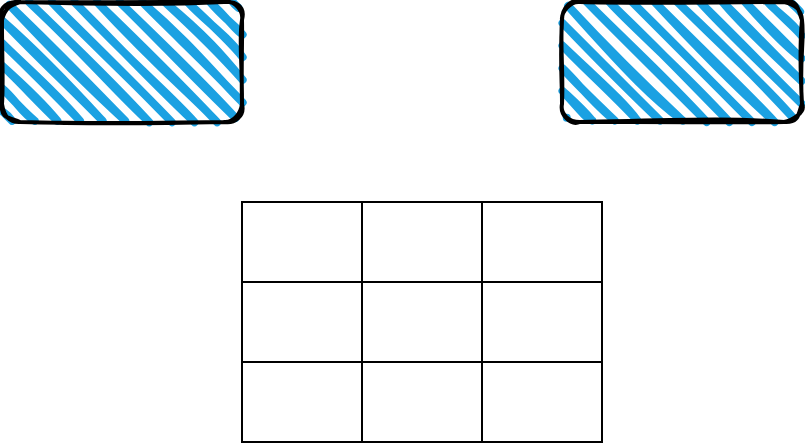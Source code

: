 <mxfile version="14.7.2" type="github">
  <diagram id="kgpKYQtTHZ0yAKxKKP6v" name="Page-1">
    <mxGraphModel dx="1069" dy="577" grid="1" gridSize="10" guides="1" tooltips="1" connect="1" arrows="1" fold="1" page="1" pageScale="1" pageWidth="850" pageHeight="1100" math="0" shadow="0">
      <root>
        <mxCell id="0" />
        <mxCell id="1" parent="0" />
        <mxCell id="-NZ-_WyKZaC8VqQ-9OTQ-1" value="" style="shape=table;html=1;whiteSpace=wrap;startSize=0;container=1;collapsible=0;childLayout=tableLayout;" vertex="1" parent="1">
          <mxGeometry x="300" y="480" width="180" height="120" as="geometry" />
        </mxCell>
        <mxCell id="-NZ-_WyKZaC8VqQ-9OTQ-2" value="" style="shape=partialRectangle;html=1;whiteSpace=wrap;collapsible=0;dropTarget=0;pointerEvents=0;fillColor=none;top=0;left=0;bottom=0;right=0;points=[[0,0.5],[1,0.5]];portConstraint=eastwest;" vertex="1" parent="-NZ-_WyKZaC8VqQ-9OTQ-1">
          <mxGeometry width="180" height="40" as="geometry" />
        </mxCell>
        <mxCell id="-NZ-_WyKZaC8VqQ-9OTQ-3" value="" style="shape=partialRectangle;html=1;whiteSpace=wrap;connectable=0;fillColor=none;top=0;left=0;bottom=0;right=0;overflow=hidden;" vertex="1" parent="-NZ-_WyKZaC8VqQ-9OTQ-2">
          <mxGeometry width="60" height="40" as="geometry" />
        </mxCell>
        <mxCell id="-NZ-_WyKZaC8VqQ-9OTQ-4" value="" style="shape=partialRectangle;html=1;whiteSpace=wrap;connectable=0;fillColor=none;top=0;left=0;bottom=0;right=0;overflow=hidden;" vertex="1" parent="-NZ-_WyKZaC8VqQ-9OTQ-2">
          <mxGeometry x="60" width="60" height="40" as="geometry" />
        </mxCell>
        <mxCell id="-NZ-_WyKZaC8VqQ-9OTQ-5" value="" style="shape=partialRectangle;html=1;whiteSpace=wrap;connectable=0;fillColor=none;top=0;left=0;bottom=0;right=0;overflow=hidden;" vertex="1" parent="-NZ-_WyKZaC8VqQ-9OTQ-2">
          <mxGeometry x="120" width="60" height="40" as="geometry" />
        </mxCell>
        <mxCell id="-NZ-_WyKZaC8VqQ-9OTQ-6" value="" style="shape=partialRectangle;html=1;whiteSpace=wrap;collapsible=0;dropTarget=0;pointerEvents=0;fillColor=none;top=0;left=0;bottom=0;right=0;points=[[0,0.5],[1,0.5]];portConstraint=eastwest;" vertex="1" parent="-NZ-_WyKZaC8VqQ-9OTQ-1">
          <mxGeometry y="40" width="180" height="40" as="geometry" />
        </mxCell>
        <mxCell id="-NZ-_WyKZaC8VqQ-9OTQ-7" value="" style="shape=partialRectangle;html=1;whiteSpace=wrap;connectable=0;fillColor=none;top=0;left=0;bottom=0;right=0;overflow=hidden;" vertex="1" parent="-NZ-_WyKZaC8VqQ-9OTQ-6">
          <mxGeometry width="60" height="40" as="geometry" />
        </mxCell>
        <mxCell id="-NZ-_WyKZaC8VqQ-9OTQ-8" value="" style="shape=partialRectangle;html=1;whiteSpace=wrap;connectable=0;fillColor=none;top=0;left=0;bottom=0;right=0;overflow=hidden;" vertex="1" parent="-NZ-_WyKZaC8VqQ-9OTQ-6">
          <mxGeometry x="60" width="60" height="40" as="geometry" />
        </mxCell>
        <mxCell id="-NZ-_WyKZaC8VqQ-9OTQ-9" value="" style="shape=partialRectangle;html=1;whiteSpace=wrap;connectable=0;fillColor=none;top=0;left=0;bottom=0;right=0;overflow=hidden;" vertex="1" parent="-NZ-_WyKZaC8VqQ-9OTQ-6">
          <mxGeometry x="120" width="60" height="40" as="geometry" />
        </mxCell>
        <mxCell id="-NZ-_WyKZaC8VqQ-9OTQ-10" value="" style="shape=partialRectangle;html=1;whiteSpace=wrap;collapsible=0;dropTarget=0;pointerEvents=0;fillColor=none;top=0;left=0;bottom=0;right=0;points=[[0,0.5],[1,0.5]];portConstraint=eastwest;" vertex="1" parent="-NZ-_WyKZaC8VqQ-9OTQ-1">
          <mxGeometry y="80" width="180" height="40" as="geometry" />
        </mxCell>
        <mxCell id="-NZ-_WyKZaC8VqQ-9OTQ-11" value="" style="shape=partialRectangle;html=1;whiteSpace=wrap;connectable=0;fillColor=none;top=0;left=0;bottom=0;right=0;overflow=hidden;" vertex="1" parent="-NZ-_WyKZaC8VqQ-9OTQ-10">
          <mxGeometry width="60" height="40" as="geometry" />
        </mxCell>
        <mxCell id="-NZ-_WyKZaC8VqQ-9OTQ-12" value="" style="shape=partialRectangle;html=1;whiteSpace=wrap;connectable=0;fillColor=none;top=0;left=0;bottom=0;right=0;overflow=hidden;" vertex="1" parent="-NZ-_WyKZaC8VqQ-9OTQ-10">
          <mxGeometry x="60" width="60" height="40" as="geometry" />
        </mxCell>
        <mxCell id="-NZ-_WyKZaC8VqQ-9OTQ-13" value="" style="shape=partialRectangle;html=1;whiteSpace=wrap;connectable=0;fillColor=none;top=0;left=0;bottom=0;right=0;overflow=hidden;" vertex="1" parent="-NZ-_WyKZaC8VqQ-9OTQ-10">
          <mxGeometry x="120" width="60" height="40" as="geometry" />
        </mxCell>
        <mxCell id="-NZ-_WyKZaC8VqQ-9OTQ-14" value="" style="rounded=1;whiteSpace=wrap;html=1;strokeWidth=2;fillWeight=4;hachureGap=8;hachureAngle=45;fillColor=#1ba1e2;sketch=1;" vertex="1" parent="1">
          <mxGeometry x="180" y="380" width="120" height="60" as="geometry" />
        </mxCell>
        <mxCell id="-NZ-_WyKZaC8VqQ-9OTQ-15" value="" style="rounded=1;whiteSpace=wrap;html=1;strokeWidth=2;fillWeight=4;hachureGap=8;hachureAngle=45;fillColor=#1ba1e2;sketch=1;" vertex="1" parent="1">
          <mxGeometry x="460" y="380" width="120" height="60" as="geometry" />
        </mxCell>
      </root>
    </mxGraphModel>
  </diagram>
</mxfile>
